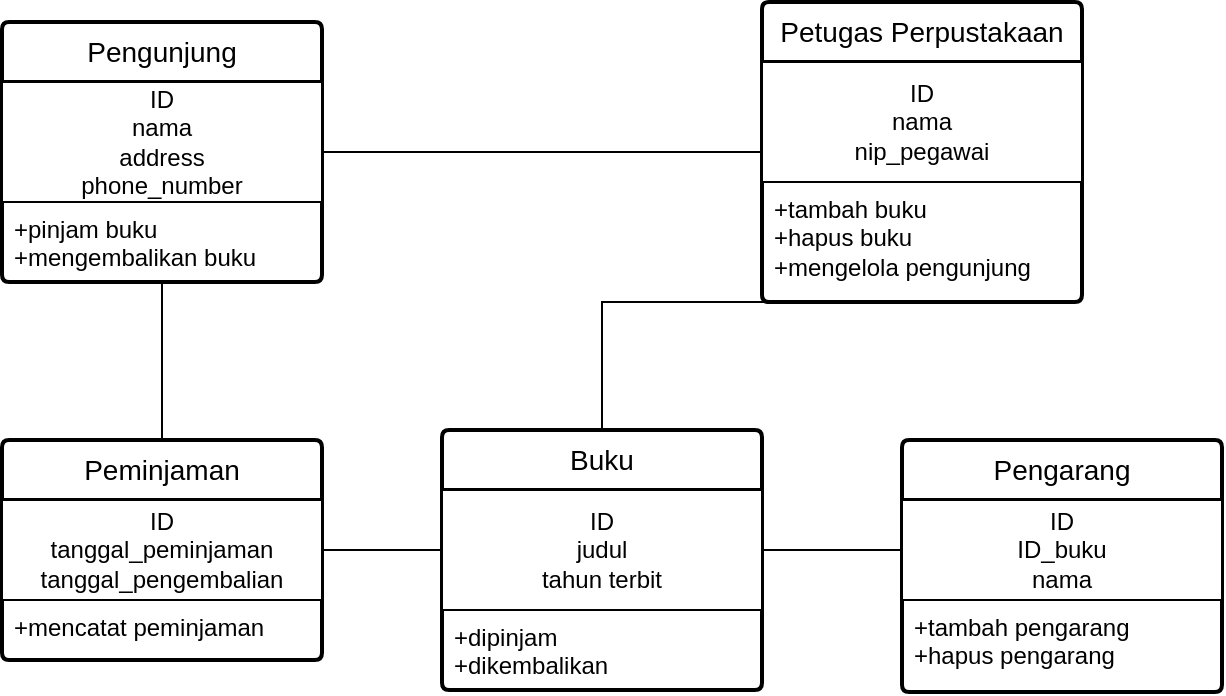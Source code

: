 <mxfile version="26.0.6">
  <diagram name="Page-1" id="CSPjvqY9FOuS847hUlOu">
    <mxGraphModel dx="658" dy="390" grid="1" gridSize="10" guides="1" tooltips="1" connect="1" arrows="1" fold="1" page="1" pageScale="1" pageWidth="827" pageHeight="1169" math="0" shadow="0">
      <root>
        <mxCell id="0" />
        <mxCell id="1" parent="0" />
        <mxCell id="atNGK4b112jw8yFuXOB3-1" value="Buku" style="swimlane;childLayout=stackLayout;horizontal=1;startSize=30;horizontalStack=0;rounded=1;fontSize=14;fontStyle=0;strokeWidth=2;resizeParent=0;resizeLast=1;shadow=0;dashed=0;align=center;arcSize=4;whiteSpace=wrap;html=1;" parent="1" vertex="1">
          <mxGeometry x="380" y="524" width="160" height="130" as="geometry" />
        </mxCell>
        <mxCell id="atNGK4b112jw8yFuXOB3-15" value="&lt;div&gt;ID&lt;/div&gt;judul&lt;div&gt;tahun terbit&lt;/div&gt;" style="whiteSpace=wrap;html=1;align=center;" parent="atNGK4b112jw8yFuXOB3-1" vertex="1">
          <mxGeometry y="30" width="160" height="60" as="geometry" />
        </mxCell>
        <mxCell id="atNGK4b112jw8yFuXOB3-2" value="+dipinjam&lt;br&gt;+dikembalikan" style="align=left;strokeColor=none;fillColor=none;spacingLeft=4;fontSize=12;verticalAlign=top;resizable=0;rotatable=0;part=1;html=1;" parent="atNGK4b112jw8yFuXOB3-1" vertex="1">
          <mxGeometry y="90" width="160" height="40" as="geometry" />
        </mxCell>
        <mxCell id="atNGK4b112jw8yFuXOB3-18" value="Pengunjung" style="swimlane;childLayout=stackLayout;horizontal=1;startSize=30;horizontalStack=0;rounded=1;fontSize=14;fontStyle=0;strokeWidth=2;resizeParent=0;resizeLast=1;shadow=0;dashed=0;align=center;arcSize=4;whiteSpace=wrap;html=1;" parent="1" vertex="1">
          <mxGeometry x="160" y="320" width="160" height="130" as="geometry" />
        </mxCell>
        <mxCell id="atNGK4b112jw8yFuXOB3-19" value="ID&lt;div&gt;nama&lt;/div&gt;&lt;div&gt;address&lt;/div&gt;&lt;div&gt;phone_number&lt;/div&gt;" style="whiteSpace=wrap;html=1;align=center;" parent="atNGK4b112jw8yFuXOB3-18" vertex="1">
          <mxGeometry y="30" width="160" height="60" as="geometry" />
        </mxCell>
        <mxCell id="atNGK4b112jw8yFuXOB3-20" value="+pinjam buku&lt;br&gt;+mengembalikan buku" style="align=left;strokeColor=none;fillColor=none;spacingLeft=4;fontSize=12;verticalAlign=top;resizable=0;rotatable=0;part=1;html=1;" parent="atNGK4b112jw8yFuXOB3-18" vertex="1">
          <mxGeometry y="90" width="160" height="40" as="geometry" />
        </mxCell>
        <mxCell id="atNGK4b112jw8yFuXOB3-21" value="Petugas Perpustakaan" style="swimlane;childLayout=stackLayout;horizontal=1;startSize=30;horizontalStack=0;rounded=1;fontSize=14;fontStyle=0;strokeWidth=2;resizeParent=0;resizeLast=1;shadow=0;dashed=0;align=center;arcSize=4;whiteSpace=wrap;html=1;" parent="1" vertex="1">
          <mxGeometry x="540" y="310" width="160" height="150" as="geometry" />
        </mxCell>
        <mxCell id="atNGK4b112jw8yFuXOB3-22" value="ID&lt;div&gt;nama&lt;/div&gt;&lt;div&gt;nip_pegawai&lt;/div&gt;" style="whiteSpace=wrap;html=1;align=center;" parent="atNGK4b112jw8yFuXOB3-21" vertex="1">
          <mxGeometry y="30" width="160" height="60" as="geometry" />
        </mxCell>
        <mxCell id="atNGK4b112jw8yFuXOB3-23" value="+tambah buku&lt;br&gt;+hapus buku&lt;div&gt;+mengelola pengunjung&lt;/div&gt;" style="align=left;strokeColor=none;fillColor=none;spacingLeft=4;fontSize=12;verticalAlign=top;resizable=0;rotatable=0;part=1;html=1;" parent="atNGK4b112jw8yFuXOB3-21" vertex="1">
          <mxGeometry y="90" width="160" height="60" as="geometry" />
        </mxCell>
        <mxCell id="atNGK4b112jw8yFuXOB3-27" value="Peminjaman" style="swimlane;childLayout=stackLayout;horizontal=1;startSize=30;horizontalStack=0;rounded=1;fontSize=14;fontStyle=0;strokeWidth=2;resizeParent=0;resizeLast=1;shadow=0;dashed=0;align=center;arcSize=4;whiteSpace=wrap;html=1;" parent="1" vertex="1">
          <mxGeometry x="160" y="529" width="160" height="110" as="geometry" />
        </mxCell>
        <mxCell id="atNGK4b112jw8yFuXOB3-28" value="ID&lt;div&gt;tanggal_peminjaman&lt;/div&gt;&lt;div&gt;tanggal_pengembalian&lt;/div&gt;" style="whiteSpace=wrap;html=1;align=center;" parent="atNGK4b112jw8yFuXOB3-27" vertex="1">
          <mxGeometry y="30" width="160" height="50" as="geometry" />
        </mxCell>
        <mxCell id="atNGK4b112jw8yFuXOB3-29" value="+mencatat peminjaman" style="align=left;strokeColor=none;fillColor=none;spacingLeft=4;fontSize=12;verticalAlign=top;resizable=0;rotatable=0;part=1;html=1;" parent="atNGK4b112jw8yFuXOB3-27" vertex="1">
          <mxGeometry y="80" width="160" height="30" as="geometry" />
        </mxCell>
        <mxCell id="atNGK4b112jw8yFuXOB3-30" value="" style="endArrow=none;html=1;rounded=0;entryX=0.5;entryY=1;entryDx=0;entryDy=0;exitX=0.5;exitY=0;exitDx=0;exitDy=0;" parent="1" source="atNGK4b112jw8yFuXOB3-27" target="atNGK4b112jw8yFuXOB3-20" edge="1">
          <mxGeometry width="50" height="50" relative="1" as="geometry">
            <mxPoint x="410" y="600" as="sourcePoint" />
            <mxPoint x="460" y="550" as="targetPoint" />
          </mxGeometry>
        </mxCell>
        <mxCell id="atNGK4b112jw8yFuXOB3-32" value="" style="endArrow=none;html=1;rounded=0;entryX=0;entryY=0.5;entryDx=0;entryDy=0;exitX=1;exitY=0.5;exitDx=0;exitDy=0;" parent="1" source="atNGK4b112jw8yFuXOB3-28" target="atNGK4b112jw8yFuXOB3-15" edge="1">
          <mxGeometry width="50" height="50" relative="1" as="geometry">
            <mxPoint x="410" y="690" as="sourcePoint" />
            <mxPoint x="460" y="640" as="targetPoint" />
          </mxGeometry>
        </mxCell>
        <mxCell id="kj6qZRNKDgPodibfK0TU-1" value="" style="endArrow=none;html=1;rounded=0;entryX=0.5;entryY=1;entryDx=0;entryDy=0;exitX=0.5;exitY=0;exitDx=0;exitDy=0;" edge="1" parent="1" source="atNGK4b112jw8yFuXOB3-1" target="atNGK4b112jw8yFuXOB3-23">
          <mxGeometry width="50" height="50" relative="1" as="geometry">
            <mxPoint x="540" y="585" as="sourcePoint" />
            <mxPoint x="600" y="585" as="targetPoint" />
            <Array as="points">
              <mxPoint x="460" y="460" />
            </Array>
          </mxGeometry>
        </mxCell>
        <mxCell id="kj6qZRNKDgPodibfK0TU-2" value="" style="endArrow=none;html=1;rounded=0;entryX=0;entryY=0.5;entryDx=0;entryDy=0;exitX=1;exitY=0.5;exitDx=0;exitDy=0;" edge="1" parent="1" source="atNGK4b112jw8yFuXOB3-18" target="atNGK4b112jw8yFuXOB3-21">
          <mxGeometry width="50" height="50" relative="1" as="geometry">
            <mxPoint x="440" y="510" as="sourcePoint" />
            <mxPoint x="490" y="460" as="targetPoint" />
          </mxGeometry>
        </mxCell>
        <mxCell id="kj6qZRNKDgPodibfK0TU-3" value="Pengarang" style="swimlane;childLayout=stackLayout;horizontal=1;startSize=30;horizontalStack=0;rounded=1;fontSize=14;fontStyle=0;strokeWidth=2;resizeParent=0;resizeLast=1;shadow=0;dashed=0;align=center;arcSize=4;whiteSpace=wrap;html=1;" vertex="1" parent="1">
          <mxGeometry x="610" y="529" width="160" height="126" as="geometry" />
        </mxCell>
        <mxCell id="kj6qZRNKDgPodibfK0TU-4" value="&lt;div&gt;ID&lt;/div&gt;&lt;div&gt;ID_buku&lt;/div&gt;&lt;div&gt;nama&lt;/div&gt;" style="whiteSpace=wrap;html=1;align=center;" vertex="1" parent="kj6qZRNKDgPodibfK0TU-3">
          <mxGeometry y="30" width="160" height="50" as="geometry" />
        </mxCell>
        <mxCell id="kj6qZRNKDgPodibfK0TU-5" value="+tambah pengarang&lt;div&gt;+hapus pengarang&lt;/div&gt;" style="align=left;strokeColor=none;fillColor=none;spacingLeft=4;fontSize=12;verticalAlign=top;resizable=0;rotatable=0;part=1;html=1;" vertex="1" parent="kj6qZRNKDgPodibfK0TU-3">
          <mxGeometry y="80" width="160" height="46" as="geometry" />
        </mxCell>
        <mxCell id="kj6qZRNKDgPodibfK0TU-6" value="" style="endArrow=none;html=1;rounded=0;exitX=1;exitY=0.5;exitDx=0;exitDy=0;entryX=0;entryY=0.5;entryDx=0;entryDy=0;" edge="1" parent="1" source="atNGK4b112jw8yFuXOB3-15" target="kj6qZRNKDgPodibfK0TU-4">
          <mxGeometry width="50" height="50" relative="1" as="geometry">
            <mxPoint x="480" y="600" as="sourcePoint" />
            <mxPoint x="530" y="550" as="targetPoint" />
          </mxGeometry>
        </mxCell>
      </root>
    </mxGraphModel>
  </diagram>
</mxfile>
